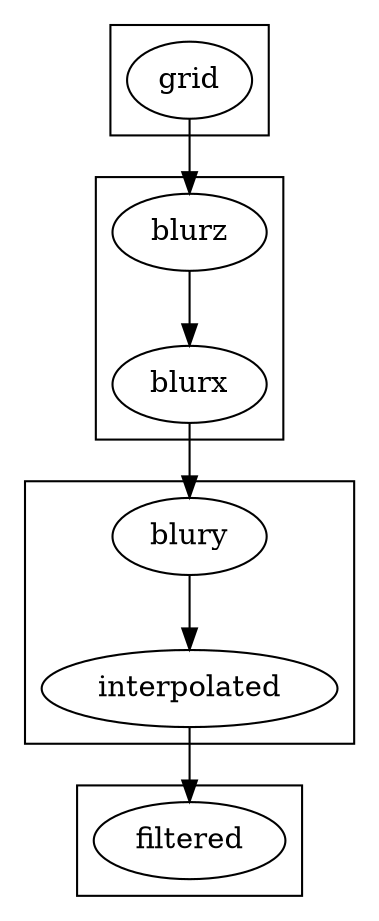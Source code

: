digraph {
	graph [bb="0,0,174,440"];
	node [label="\N"];
	subgraph cluster_0 {
		graph [bb="49,378,125,432"];
		grid		 [height="0.51389",
			pos="87,405",
			width="0.83333"];
	}
	subgraph cluster_3 {
		graph [bb="8,82,166,210"];
		blury		 [height="0.51389",
			pos="87,183",
			width="1.0278"];
		interpolated		 [height="0.51389",
			pos="87,109",
			width="1.9722"];
		blury -> interpolated		 [pos="e,87,127.67 87,164.33 87,156.26 87,146.65 87,137.71"];
	}
	subgraph cluster_2 {
		graph [bb="42,230,132,358"];
		blurz		 [height="0.51389",
			pos="87,331",
			width="1.0278"];
		blurx		 [height="0.51389",
			pos="87,257",
			width="1.0278"];
		blurz -> blurx		 [pos="e,87,275.67 87,312.33 87,304.26 87,294.65 87,285.71"];
	}
	subgraph cluster_1 {
		graph [bb="33,8,141,62"];
		filtered		 [height="0.51389",
			pos="87,35",
			width="1.2778"];
	}
	blurx -> blury	 [pos="e,87,201.67 87,238.33 87,230.26 87,220.65 87,211.71"];
	interpolated -> filtered	 [pos="e,87,53.667 87,90.327 87,82.264 87,72.648 87,63.711"];
	grid -> blurz	 [pos="e,87,349.67 87,386.33 87,378.26 87,368.65 87,359.71"];
}
